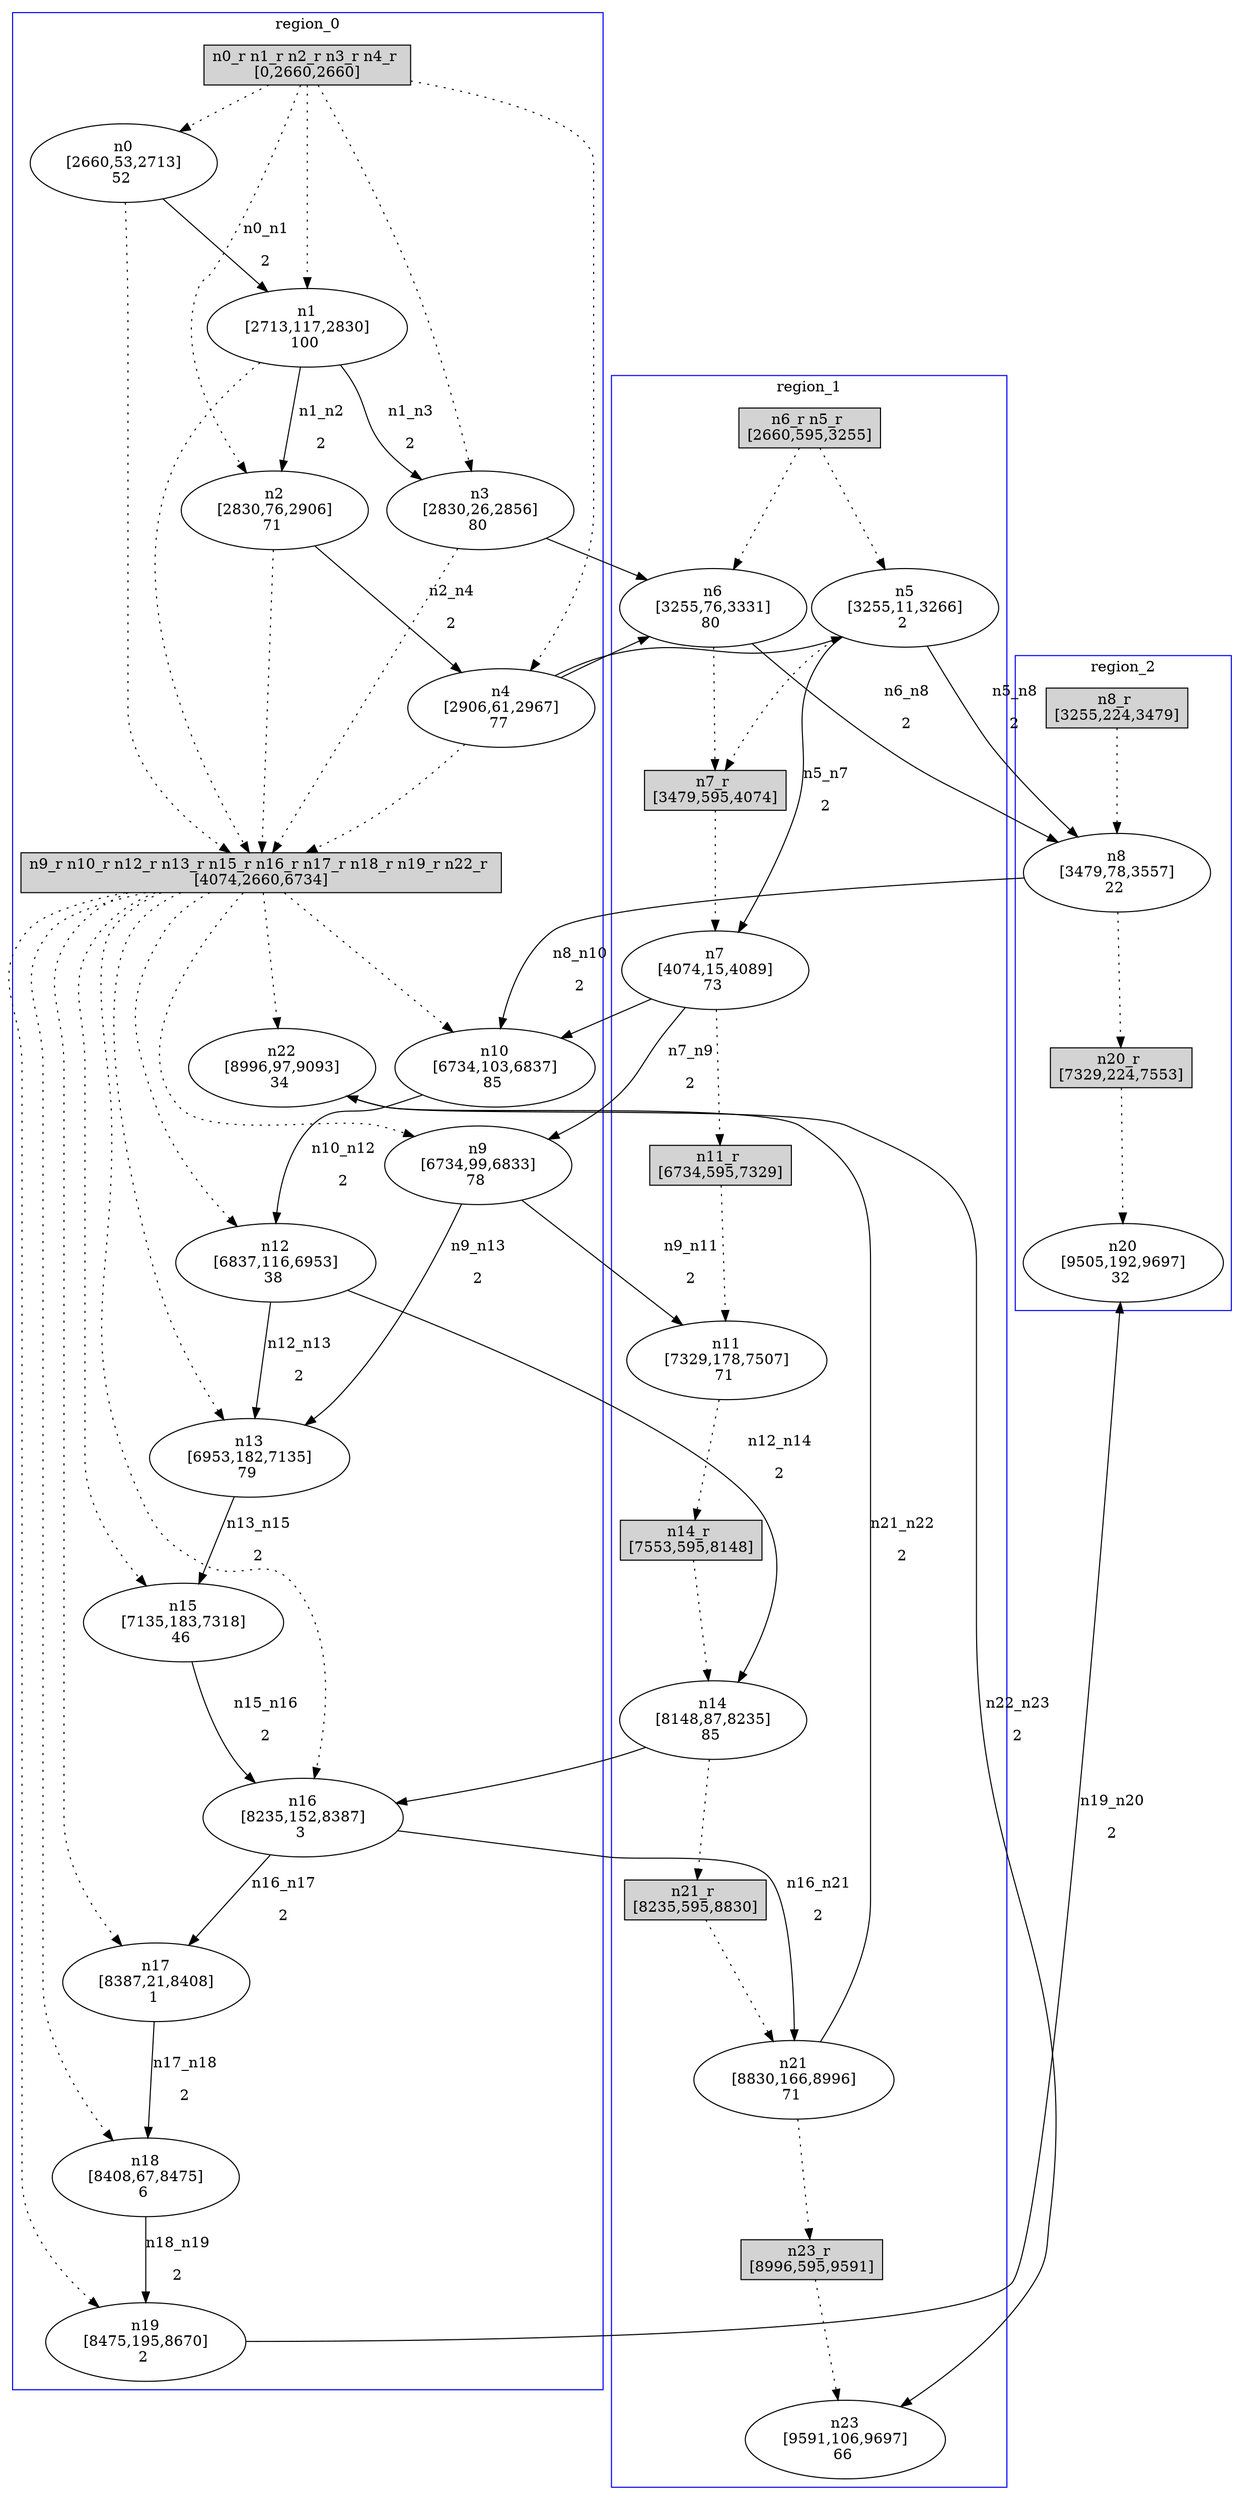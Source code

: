 //3-LSsolveMIPnSolStatus 2.
//4-SL 9697.
//5-LSsolveMIPsolveTime(double) 1.62763.
//6-reconfigurateNum(int) 10.
//7-reconfigurateTime(int) 9338.
digraph test_0 {
	size="28,40";
	subgraph cluster0 {
		stytle=filled;
		color=blue;
		label=region_0;
		reconfNode_0_1 [ shape = box, style = filled, label = "n0_r n1_r n2_r n3_r n4_r \n[0,2660,2660]" ];
		n0 [ label="n0\n[2660,53,2713]\n52 " ];
		n1 [ label="n1\n[2713,117,2830]\n100 " ];
		n2 [ label="n2\n[2830,76,2906]\n71 " ];
		n3 [ label="n3\n[2830,26,2856]\n80 " ];
		n4 [ label="n4\n[2906,61,2967]\n77 " ];
		reconfNode_0_1 -> n0 [ style = dotted ];
		reconfNode_0_1 -> n1 [ style = dotted ];
		reconfNode_0_1 -> n2 [ style = dotted ];
		reconfNode_0_1 -> n3 [ style = dotted ];
		reconfNode_0_1 -> n4 [ style = dotted ];
		n0 -> reconfNode_0_2 [ style = dotted ];
		n1 -> reconfNode_0_2 [ style = dotted ];
		n2 -> reconfNode_0_2 [ style = dotted ];
		n3 -> reconfNode_0_2 [ style = dotted ];
		n4 -> reconfNode_0_2 [ style = dotted ];
		reconfNode_0_2 [ shape = box, style = filled, label = "n9_r n10_r n12_r n13_r n15_r n16_r n17_r n18_r n19_r n22_r \n[4074,2660,6734]" ];
		n9 [ label="n9\n[6734,99,6833]\n78 " ];
		n10 [ label="n10\n[6734,103,6837]\n85 " ];
		n12 [ label="n12\n[6837,116,6953]\n38 " ];
		n13 [ label="n13\n[6953,182,7135]\n79 " ];
		n15 [ label="n15\n[7135,183,7318]\n46 " ];
		n16 [ label="n16\n[8235,152,8387]\n3 " ];
		n17 [ label="n17\n[8387,21,8408]\n1 " ];
		n18 [ label="n18\n[8408,67,8475]\n6 " ];
		n19 [ label="n19\n[8475,195,8670]\n2 " ];
		n22 [ label="n22\n[8996,97,9093]\n34 " ];
		reconfNode_0_2 -> n9 [ style = dotted ];
		reconfNode_0_2 -> n10 [ style = dotted ];
		reconfNode_0_2 -> n12 [ style = dotted ];
		reconfNode_0_2 -> n13 [ style = dotted ];
		reconfNode_0_2 -> n15 [ style = dotted ];
		reconfNode_0_2 -> n16 [ style = dotted ];
		reconfNode_0_2 -> n17 [ style = dotted ];
		reconfNode_0_2 -> n18 [ style = dotted ];
		reconfNode_0_2 -> n19 [ style = dotted ];
		reconfNode_0_2 -> n22 [ style = dotted ];
	}
	subgraph cluster1 {
		stytle=filled;
		color=blue;
		label=region_1;
		reconfNode_1_1 [ shape = box, style = filled, label = "n6_r n5_r \n[2660,595,3255]" ];
		n6 [ label="n6\n[3255,76,3331]\n80 " ];
		n5 [ label="n5\n[3255,11,3266]\n2 " ];
		reconfNode_1_1 -> n6 [ style = dotted ];
		reconfNode_1_1 -> n5 [ style = dotted ];
		n6 -> reconfNode_1_2 [ style = dotted ];
		n5 -> reconfNode_1_2 [ style = dotted ];
		reconfNode_1_2 [ shape = box, style = filled, label = "n7_r \n[3479,595,4074]" ];
		n7 [ label="n7\n[4074,15,4089]\n73 " ];
		reconfNode_1_2 -> n7 [ style = dotted ];
		n7 -> reconfNode_1_3 [ style = dotted ];
		reconfNode_1_3 [ shape = box, style = filled, label = "n11_r \n[6734,595,7329]" ];
		n11 [ label="n11\n[7329,178,7507]\n71 " ];
		reconfNode_1_3 -> n11 [ style = dotted ];
		n11 -> reconfNode_1_4 [ style = dotted ];
		reconfNode_1_4 [ shape = box, style = filled, label = "n14_r \n[7553,595,8148]" ];
		n14 [ label="n14\n[8148,87,8235]\n85 " ];
		reconfNode_1_4 -> n14 [ style = dotted ];
		n14 -> reconfNode_1_5 [ style = dotted ];
		reconfNode_1_5 [ shape = box, style = filled, label = "n21_r \n[8235,595,8830]" ];
		n21 [ label="n21\n[8830,166,8996]\n71 " ];
		reconfNode_1_5 -> n21 [ style = dotted ];
		n21 -> reconfNode_1_6 [ style = dotted ];
		reconfNode_1_6 [ shape = box, style = filled, label = "n23_r \n[8996,595,9591]" ];
		n23 [ label="n23\n[9591,106,9697]\n66 " ];
		reconfNode_1_6 -> n23 [ style = dotted ];
	}
	subgraph cluster2 {
		stytle=filled;
		color=blue;
		label=region_2;
		reconfNode_2_1 [ shape = box, style = filled, label = "n8_r \n[3255,224,3479]" ];
		n8 [ label="n8\n[3479,78,3557]\n22 " ];
		reconfNode_2_1 -> n8 [ style = dotted ];
		n8 -> reconfNode_2_2 [ style = dotted ];
		reconfNode_2_2 [ shape = box, style = filled, label = "n20_r \n[7329,224,7553]" ];
		n20 [ label="n20\n[9505,192,9697]\n32 " ];
		reconfNode_2_2 -> n20 [ style = dotted ];
	}
	n0 -> n1 [ label="n0_n1\n2" ];
	n1 -> n2 [ label="n1_n2\n2" ];
	n1 -> n3 [ label="n1_n3\n2" ];
	n2 -> n4 [ label="n2_n4\n2" ];
	n3 -> n6 [ label="n3_n6\n2" ];
	n4 -> n5 [ label="n4_n5\n2" ];
	n4 -> n6 [ label="n4_n6\n2" ];
	n6 -> n8 [ label="n6_n8\n2" ];
	n5 -> n7 [ label="n5_n7\n2" ];
	n5 -> n8 [ label="n5_n8\n2" ];
	n7 -> n9 [ label="n7_n9\n2" ];
	n7 -> n10 [ label="n7_n10\n2" ];
	n8 -> n10 [ label="n8_n10\n2" ];
	n9 -> n11 [ label="n9_n11\n2" ];
	n9 -> n13 [ label="n9_n13\n2" ];
	n10 -> n12 [ label="n10_n12\n2" ];
	n13 -> n15 [ label="n13_n15\n2" ];
	n12 -> n13 [ label="n12_n13\n2" ];
	n12 -> n14 [ label="n12_n14\n2" ];
	n14 -> n16 [ label="n14_n16\n2" ];
	n15 -> n16 [ label="n15_n16\n2" ];
	n16 -> n17 [ label="n16_n17\n2" ];
	n16 -> n21 [ label="n16_n21\n2" ];
	n17 -> n18 [ label="n17_n18\n2" ];
	n21 -> n22 [ label="n21_n22\n2" ];
	n18 -> n19 [ label="n18_n19\n2" ];
	n19 -> n20 [ label="n19_n20\n2" ];
	n22 -> n23 [ label="n22_n23\n2" ];
}

